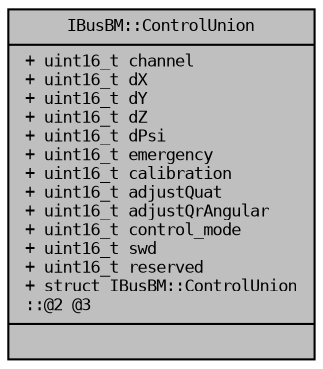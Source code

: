 digraph "IBusBM::ControlUnion"
{
 // LATEX_PDF_SIZE
  bgcolor="transparent";
  edge [fontname="DejaVuSansMono",fontsize="8",labelfontname="DejaVuSansMono",labelfontsize="8"];
  node [fontname="DejaVuSansMono",fontsize="8",shape=record];
  Node1 [label="{IBusBM::ControlUnion\n|+ uint16_t channel\l+ uint16_t dX\l+ uint16_t dY\l+ uint16_t dZ\l+ uint16_t dPsi\l+ uint16_t emergency\l+ uint16_t calibration\l+ uint16_t adjustQuat\l+ uint16_t adjustQrAngular\l+ uint16_t control_mode\l+ uint16_t swd\l+ uint16_t reserved\l+ struct IBusBM::ControlUnion\l::@2 @3\l|}",height=0.2,width=0.4,color="black", fillcolor="grey75", style="filled", fontcolor="black",tooltip=" "];
}
